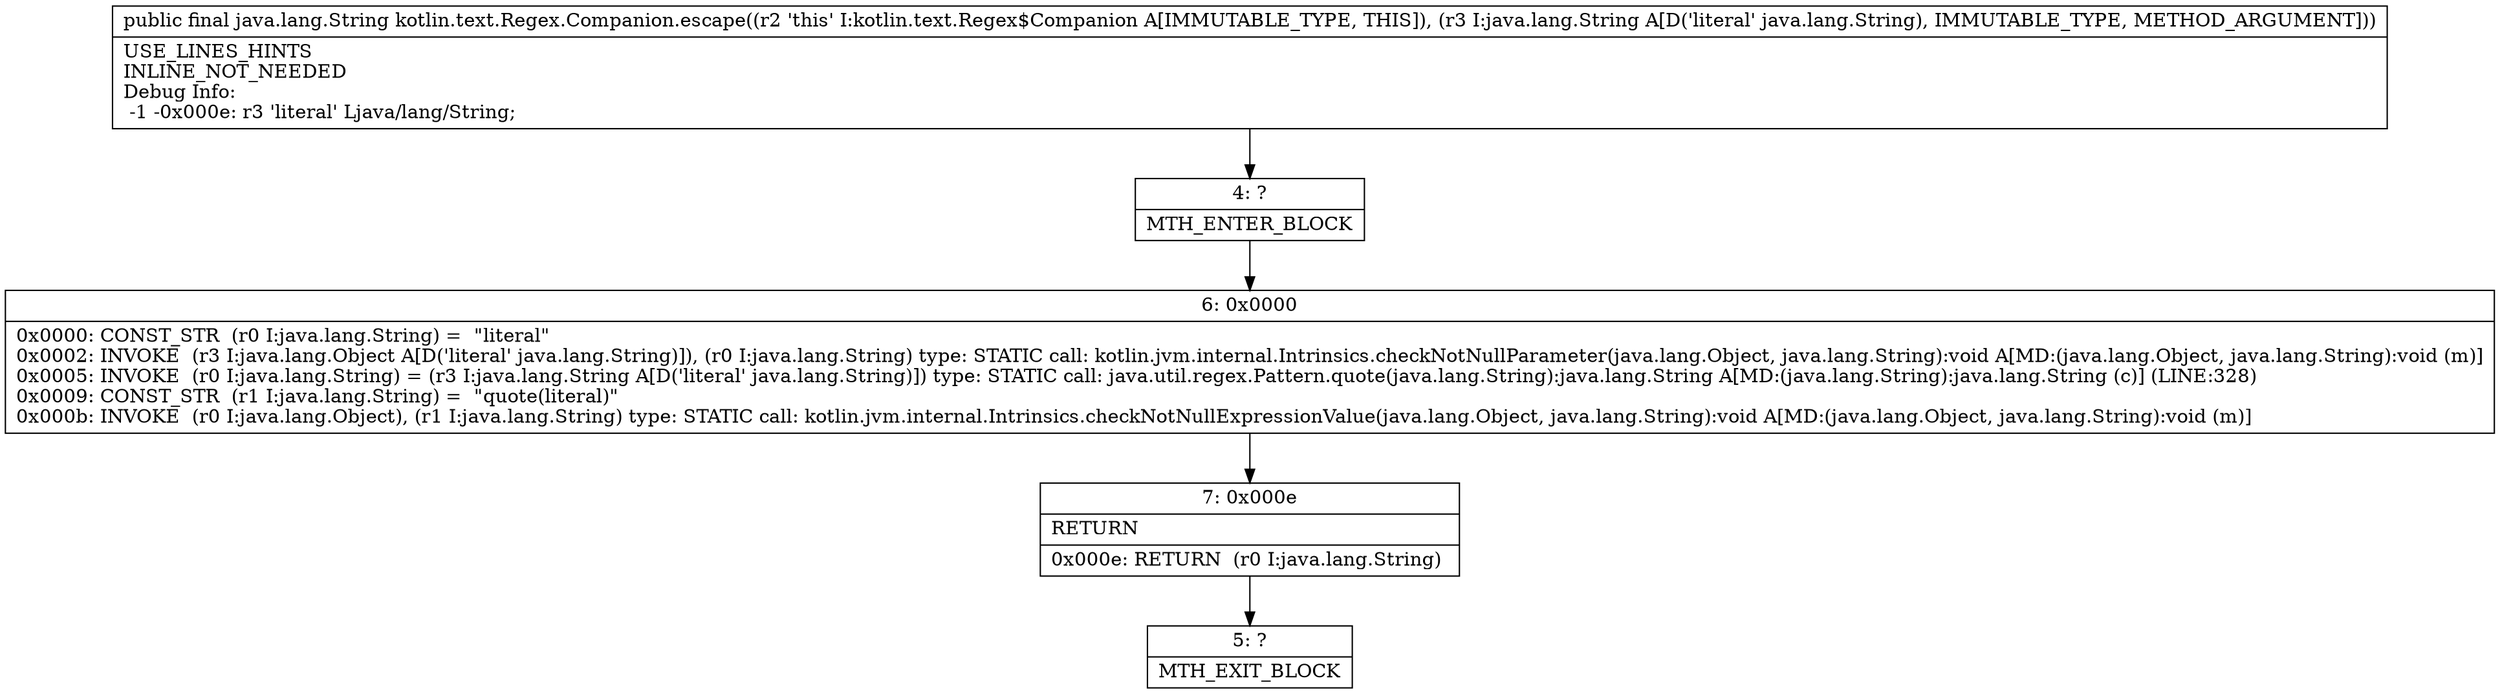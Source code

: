 digraph "CFG forkotlin.text.Regex.Companion.escape(Ljava\/lang\/String;)Ljava\/lang\/String;" {
Node_4 [shape=record,label="{4\:\ ?|MTH_ENTER_BLOCK\l}"];
Node_6 [shape=record,label="{6\:\ 0x0000|0x0000: CONST_STR  (r0 I:java.lang.String) =  \"literal\" \l0x0002: INVOKE  (r3 I:java.lang.Object A[D('literal' java.lang.String)]), (r0 I:java.lang.String) type: STATIC call: kotlin.jvm.internal.Intrinsics.checkNotNullParameter(java.lang.Object, java.lang.String):void A[MD:(java.lang.Object, java.lang.String):void (m)]\l0x0005: INVOKE  (r0 I:java.lang.String) = (r3 I:java.lang.String A[D('literal' java.lang.String)]) type: STATIC call: java.util.regex.Pattern.quote(java.lang.String):java.lang.String A[MD:(java.lang.String):java.lang.String (c)] (LINE:328)\l0x0009: CONST_STR  (r1 I:java.lang.String) =  \"quote(literal)\" \l0x000b: INVOKE  (r0 I:java.lang.Object), (r1 I:java.lang.String) type: STATIC call: kotlin.jvm.internal.Intrinsics.checkNotNullExpressionValue(java.lang.Object, java.lang.String):void A[MD:(java.lang.Object, java.lang.String):void (m)]\l}"];
Node_7 [shape=record,label="{7\:\ 0x000e|RETURN\l|0x000e: RETURN  (r0 I:java.lang.String) \l}"];
Node_5 [shape=record,label="{5\:\ ?|MTH_EXIT_BLOCK\l}"];
MethodNode[shape=record,label="{public final java.lang.String kotlin.text.Regex.Companion.escape((r2 'this' I:kotlin.text.Regex$Companion A[IMMUTABLE_TYPE, THIS]), (r3 I:java.lang.String A[D('literal' java.lang.String), IMMUTABLE_TYPE, METHOD_ARGUMENT]))  | USE_LINES_HINTS\lINLINE_NOT_NEEDED\lDebug Info:\l  \-1 \-0x000e: r3 'literal' Ljava\/lang\/String;\l}"];
MethodNode -> Node_4;Node_4 -> Node_6;
Node_6 -> Node_7;
Node_7 -> Node_5;
}

